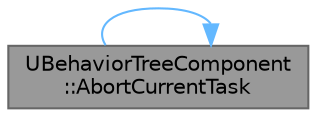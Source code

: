 digraph "UBehaviorTreeComponent::AbortCurrentTask"
{
 // INTERACTIVE_SVG=YES
 // LATEX_PDF_SIZE
  bgcolor="transparent";
  edge [fontname=Helvetica,fontsize=10,labelfontname=Helvetica,labelfontsize=10];
  node [fontname=Helvetica,fontsize=10,shape=box,height=0.2,width=0.4];
  rankdir="LR";
  Node1 [id="Node000001",label="UBehaviorTreeComponent\l::AbortCurrentTask",height=0.2,width=0.4,color="gray40", fillcolor="grey60", style="filled", fontcolor="black",tooltip="abort currently executed task"];
  Node1 -> Node1 [id="edge1_Node000001_Node000001",color="steelblue1",style="solid",tooltip=" "];
}
